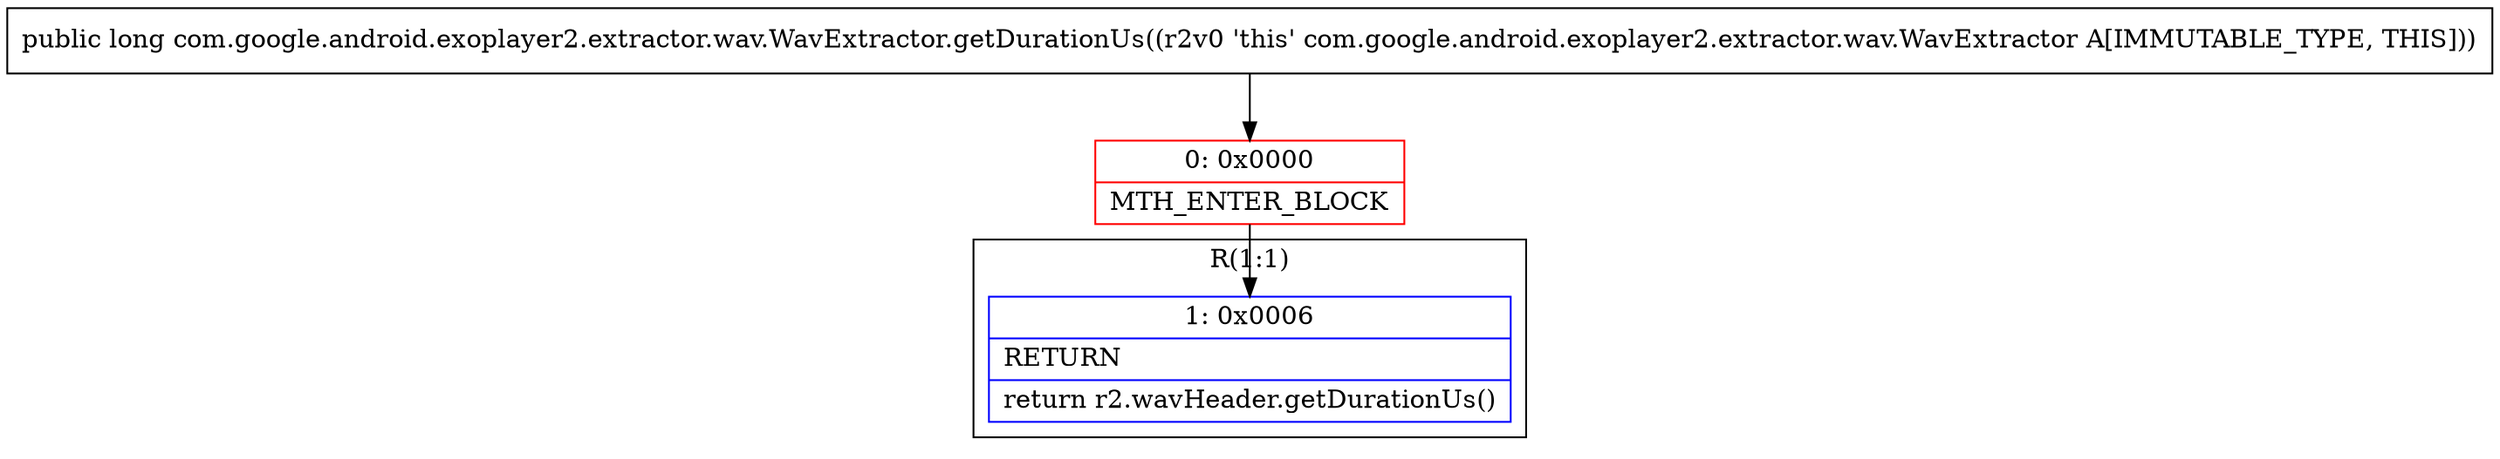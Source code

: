digraph "CFG forcom.google.android.exoplayer2.extractor.wav.WavExtractor.getDurationUs()J" {
subgraph cluster_Region_709099864 {
label = "R(1:1)";
node [shape=record,color=blue];
Node_1 [shape=record,label="{1\:\ 0x0006|RETURN\l|return r2.wavHeader.getDurationUs()\l}"];
}
Node_0 [shape=record,color=red,label="{0\:\ 0x0000|MTH_ENTER_BLOCK\l}"];
MethodNode[shape=record,label="{public long com.google.android.exoplayer2.extractor.wav.WavExtractor.getDurationUs((r2v0 'this' com.google.android.exoplayer2.extractor.wav.WavExtractor A[IMMUTABLE_TYPE, THIS])) }"];
MethodNode -> Node_0;
Node_0 -> Node_1;
}

